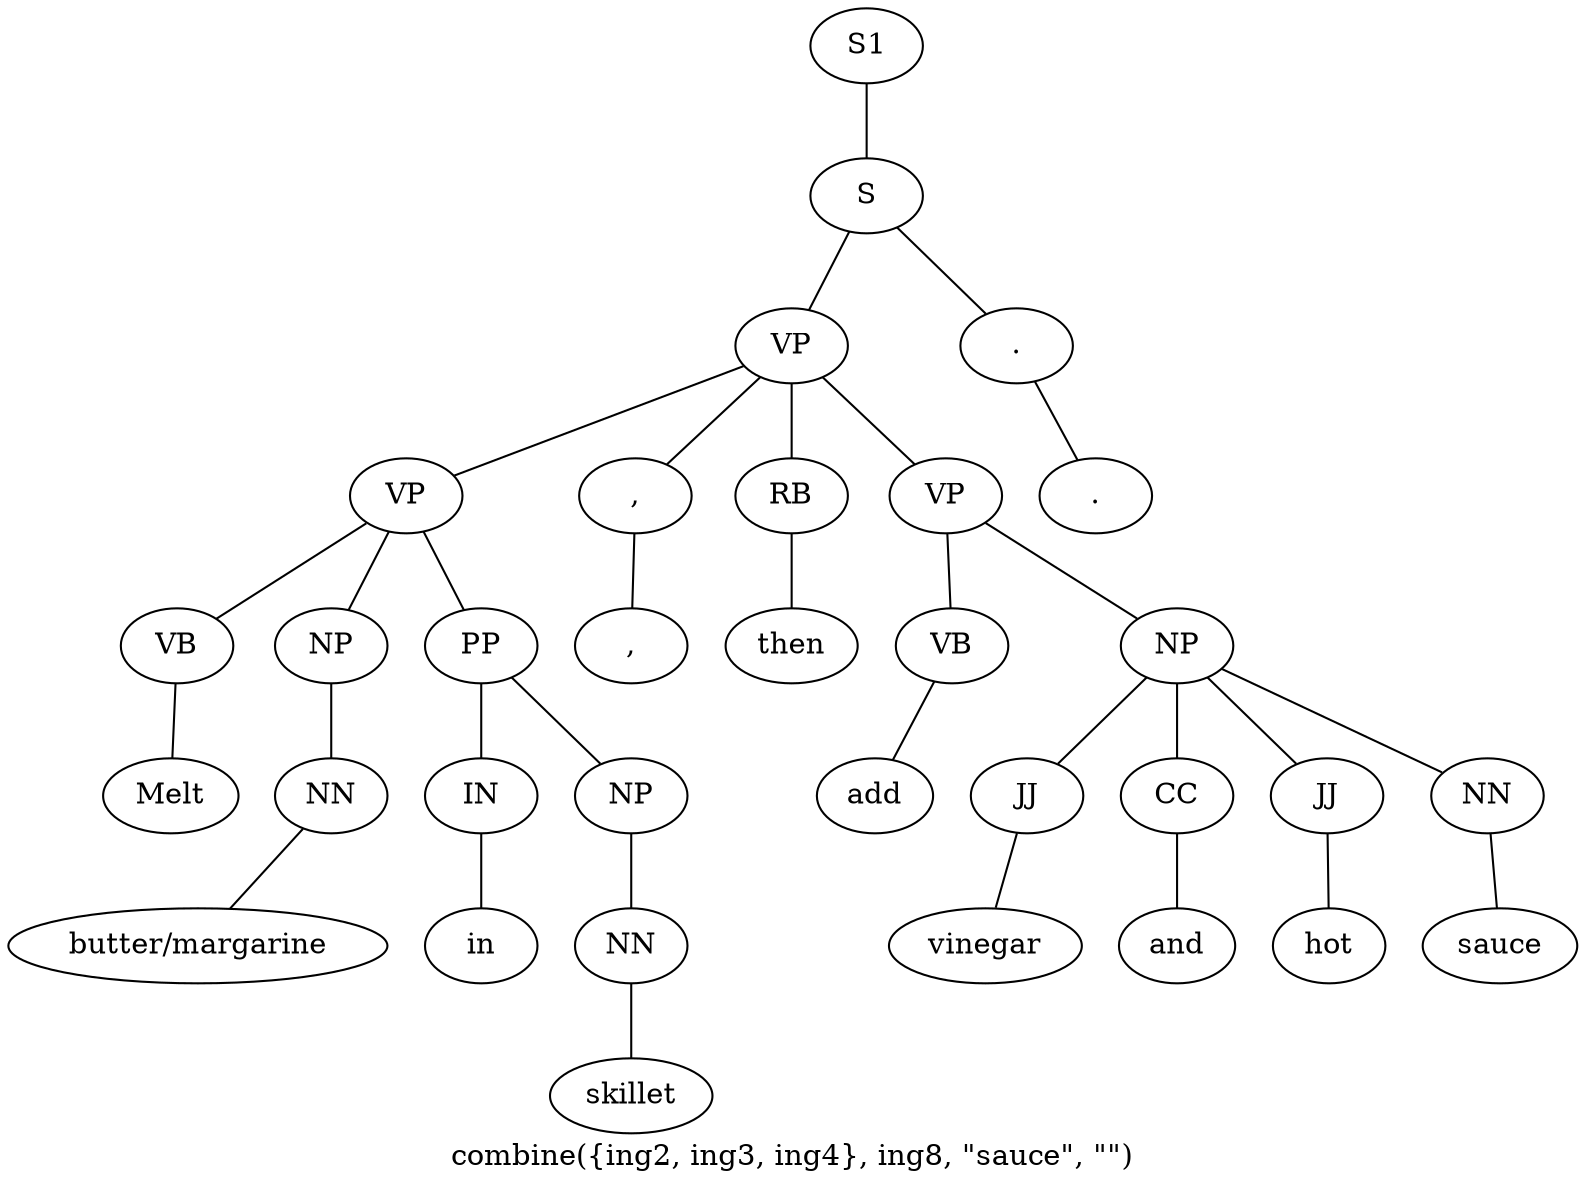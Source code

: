 graph SyntaxGraph {
	label = "combine({ing2, ing3, ing4}, ing8, \"sauce\", \"\")";
	Node0 [label="S1"];
	Node1 [label="S"];
	Node2 [label="VP"];
	Node3 [label="VP"];
	Node4 [label="VB"];
	Node5 [label="Melt"];
	Node6 [label="NP"];
	Node7 [label="NN"];
	Node8 [label="butter/margarine"];
	Node9 [label="PP"];
	Node10 [label="IN"];
	Node11 [label="in"];
	Node12 [label="NP"];
	Node13 [label="NN"];
	Node14 [label="skillet"];
	Node15 [label=","];
	Node16 [label=","];
	Node17 [label="RB"];
	Node18 [label="then"];
	Node19 [label="VP"];
	Node20 [label="VB"];
	Node21 [label="add"];
	Node22 [label="NP"];
	Node23 [label="JJ"];
	Node24 [label="vinegar"];
	Node25 [label="CC"];
	Node26 [label="and"];
	Node27 [label="JJ"];
	Node28 [label="hot"];
	Node29 [label="NN"];
	Node30 [label="sauce"];
	Node31 [label="."];
	Node32 [label="."];

	Node0 -- Node1;
	Node1 -- Node2;
	Node1 -- Node31;
	Node2 -- Node3;
	Node2 -- Node15;
	Node2 -- Node17;
	Node2 -- Node19;
	Node3 -- Node4;
	Node3 -- Node6;
	Node3 -- Node9;
	Node4 -- Node5;
	Node6 -- Node7;
	Node7 -- Node8;
	Node9 -- Node10;
	Node9 -- Node12;
	Node10 -- Node11;
	Node12 -- Node13;
	Node13 -- Node14;
	Node15 -- Node16;
	Node17 -- Node18;
	Node19 -- Node20;
	Node19 -- Node22;
	Node20 -- Node21;
	Node22 -- Node23;
	Node22 -- Node25;
	Node22 -- Node27;
	Node22 -- Node29;
	Node23 -- Node24;
	Node25 -- Node26;
	Node27 -- Node28;
	Node29 -- Node30;
	Node31 -- Node32;
}